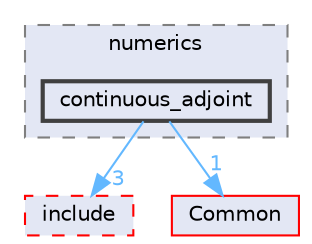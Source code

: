 digraph "SU2_CFD/src/numerics/continuous_adjoint"
{
 // LATEX_PDF_SIZE
  bgcolor="transparent";
  edge [fontname=Helvetica,fontsize=10,labelfontname=Helvetica,labelfontsize=10];
  node [fontname=Helvetica,fontsize=10,shape=box,height=0.2,width=0.4];
  compound=true
  subgraph clusterdir_28ed81e72bcc2d8001c2a1104e4c8ee3 {
    graph [ bgcolor="#e3e7f4", pencolor="grey50", label="numerics", fontname=Helvetica,fontsize=10 style="filled,dashed", URL="dir_28ed81e72bcc2d8001c2a1104e4c8ee3.html",tooltip=""]
  dir_46ecd0ebd6d0bf6cdadda198316bb5f8 [label="continuous_adjoint", fillcolor="#e3e7f4", color="grey25", style="filled,bold", URL="dir_46ecd0ebd6d0bf6cdadda198316bb5f8.html",tooltip=""];
  }
  dir_3b735dd5547717c34264cbbbba892a8a [label="include", fillcolor="#e3e7f4", color="red", style="filled,dashed", URL="dir_3b735dd5547717c34264cbbbba892a8a.html",tooltip=""];
  dir_4ab6b4cc6a7edbff49100e9123df213f [label="Common", fillcolor="#e3e7f4", color="red", style="filled", URL="dir_4ab6b4cc6a7edbff49100e9123df213f.html",tooltip=""];
  dir_46ecd0ebd6d0bf6cdadda198316bb5f8->dir_3b735dd5547717c34264cbbbba892a8a [headlabel="3", labeldistance=1.5 headhref="dir_000012_000047.html" href="dir_000012_000047.html" color="steelblue1" fontcolor="steelblue1"];
  dir_46ecd0ebd6d0bf6cdadda198316bb5f8->dir_4ab6b4cc6a7edbff49100e9123df213f [headlabel="1", labeldistance=1.5 headhref="dir_000012_000008.html" href="dir_000012_000008.html" color="steelblue1" fontcolor="steelblue1"];
}
